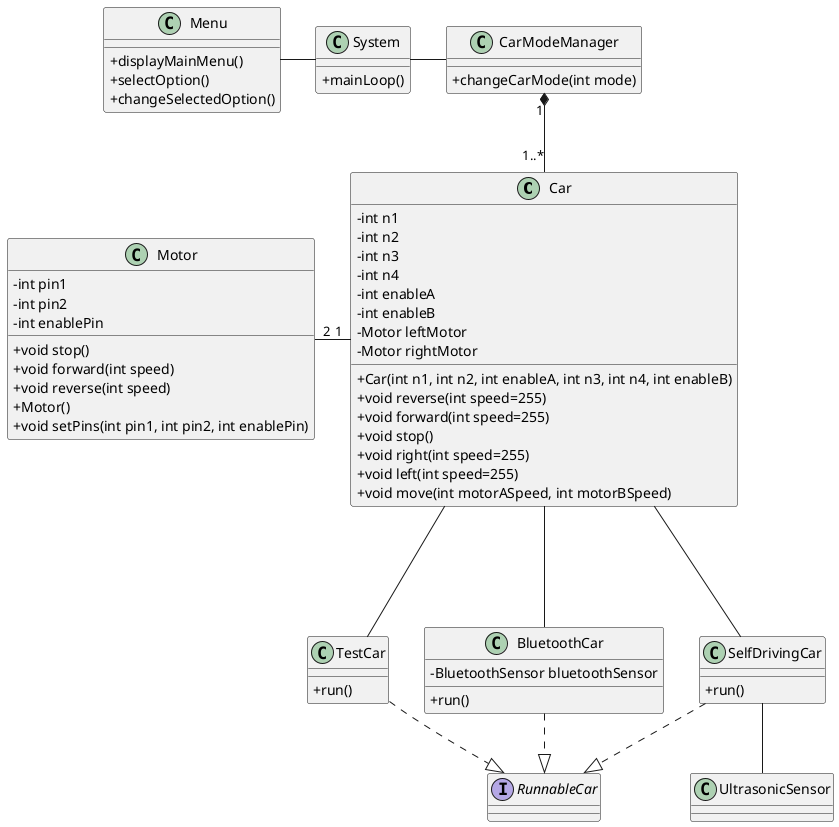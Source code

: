 @startuml Ultrasonic_Car_UML

skinparam ClassAttributeIconSize 0

class Car{
    'Attributes
    -int n1
    -int n2
    -int n3
    -int n4
    -int enableA
    -int enableB
    -Motor leftMotor
    -Motor rightMotor

    'Methods:
    +Car(int n1, int n2, int enableA, int n3, int n4, int enableB)
    +void reverse(int speed=255)
    +void forward(int speed=255)
    +void stop()
    +void right(int speed=255)
    +void left(int speed=255)
    +void move(int motorASpeed, int motorBSpeed)
}

class Motor{
    'attributes:
    -int pin1
    -int pin2
    -int enablePin
    
    'Methods:
    +void stop()
    +void forward(int speed)
    +void reverse(int speed)
    +Motor()
    +void setPins(int pin1, int pin2, int enablePin)
}

interface RunnableCar{

}

class UltrasonicSensor{

}

class Menu{
    ' Methods
    +displayMainMenu()
    +selectOption()
    +changeSelectedOption()


}

class SelfDrivingCar{
    ' Methods:
    +run()
}

class BluetoothCar {
    ' Attributes:
    -BluetoothSensor bluetoothSensor

    ' Methods
    +run()
}


class TestCar {
    ' Method
    +run()
}

class CarModeManager{
    'Methods:
    +changeCarMode(int mode)
}

class System {
    +mainLoop()
}


' UML drawing:
Car --- SelfDrivingCar
Car --- BluetoothCar
Car --- TestCar
RunnableCar <|.up. SelfDrivingCar
RunnableCar <|.up. BluetoothCar
RunnableCar <|.up. TestCar

Car "1"-left-"2" Motor
SelfDrivingCar -- UltrasonicSensor

CarModeManager "1"*--"1..*" Car

System -right- CarModeManager
System -left- Menu


@enduml